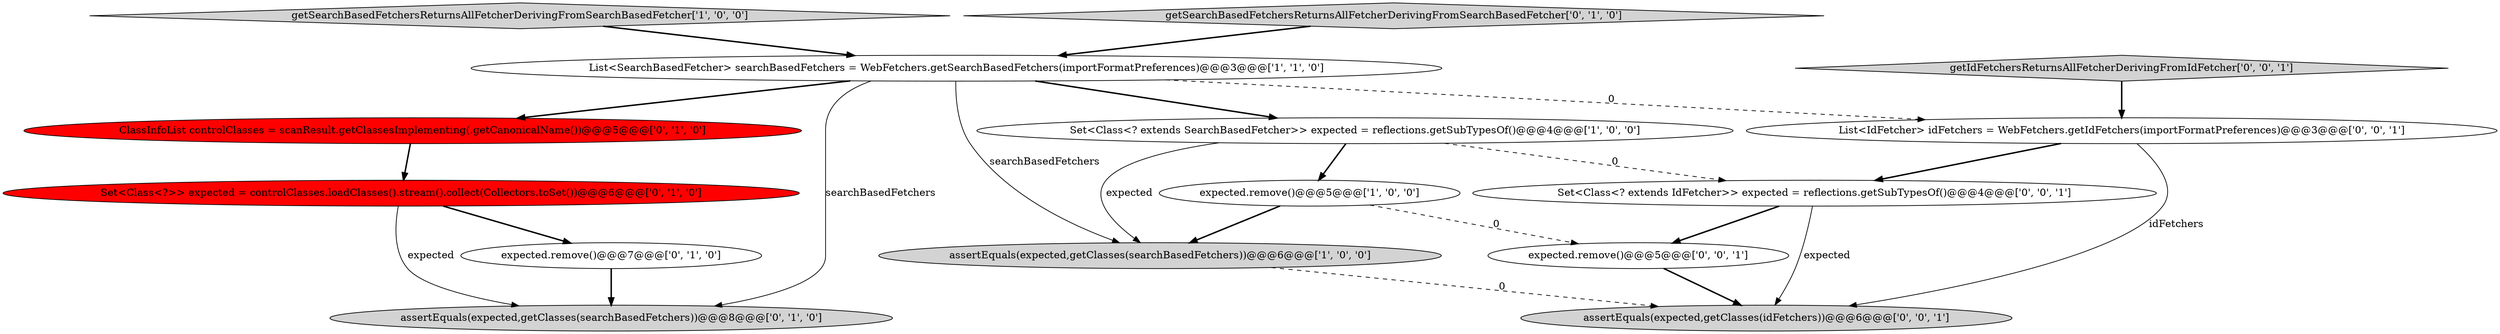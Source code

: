 digraph {
2 [style = filled, label = "List<SearchBasedFetcher> searchBasedFetchers = WebFetchers.getSearchBasedFetchers(importFormatPreferences)@@@3@@@['1', '1', '0']", fillcolor = white, shape = ellipse image = "AAA0AAABBB1BBB"];
4 [style = filled, label = "getSearchBasedFetchersReturnsAllFetcherDerivingFromSearchBasedFetcher['1', '0', '0']", fillcolor = lightgray, shape = diamond image = "AAA0AAABBB1BBB"];
9 [style = filled, label = "getSearchBasedFetchersReturnsAllFetcherDerivingFromSearchBasedFetcher['0', '1', '0']", fillcolor = lightgray, shape = diamond image = "AAA0AAABBB2BBB"];
1 [style = filled, label = "Set<Class<? extends SearchBasedFetcher>> expected = reflections.getSubTypesOf()@@@4@@@['1', '0', '0']", fillcolor = white, shape = ellipse image = "AAA0AAABBB1BBB"];
10 [style = filled, label = "List<IdFetcher> idFetchers = WebFetchers.getIdFetchers(importFormatPreferences)@@@3@@@['0', '0', '1']", fillcolor = white, shape = ellipse image = "AAA0AAABBB3BBB"];
14 [style = filled, label = "expected.remove()@@@5@@@['0', '0', '1']", fillcolor = white, shape = ellipse image = "AAA0AAABBB3BBB"];
7 [style = filled, label = "assertEquals(expected,getClasses(searchBasedFetchers))@@@8@@@['0', '1', '0']", fillcolor = lightgray, shape = ellipse image = "AAA0AAABBB2BBB"];
8 [style = filled, label = "expected.remove()@@@7@@@['0', '1', '0']", fillcolor = white, shape = ellipse image = "AAA0AAABBB2BBB"];
5 [style = filled, label = "Set<Class<?>> expected = controlClasses.loadClasses().stream().collect(Collectors.toSet())@@@6@@@['0', '1', '0']", fillcolor = red, shape = ellipse image = "AAA1AAABBB2BBB"];
6 [style = filled, label = "ClassInfoList controlClasses = scanResult.getClassesImplementing(.getCanonicalName())@@@5@@@['0', '1', '0']", fillcolor = red, shape = ellipse image = "AAA1AAABBB2BBB"];
0 [style = filled, label = "expected.remove()@@@5@@@['1', '0', '0']", fillcolor = white, shape = ellipse image = "AAA0AAABBB1BBB"];
11 [style = filled, label = "assertEquals(expected,getClasses(idFetchers))@@@6@@@['0', '0', '1']", fillcolor = lightgray, shape = ellipse image = "AAA0AAABBB3BBB"];
13 [style = filled, label = "Set<Class<? extends IdFetcher>> expected = reflections.getSubTypesOf()@@@4@@@['0', '0', '1']", fillcolor = white, shape = ellipse image = "AAA0AAABBB3BBB"];
3 [style = filled, label = "assertEquals(expected,getClasses(searchBasedFetchers))@@@6@@@['1', '0', '0']", fillcolor = lightgray, shape = ellipse image = "AAA0AAABBB1BBB"];
12 [style = filled, label = "getIdFetchersReturnsAllFetcherDerivingFromIdFetcher['0', '0', '1']", fillcolor = lightgray, shape = diamond image = "AAA0AAABBB3BBB"];
0->3 [style = bold, label=""];
5->8 [style = bold, label=""];
9->2 [style = bold, label=""];
2->6 [style = bold, label=""];
2->1 [style = bold, label=""];
5->7 [style = solid, label="expected"];
13->11 [style = solid, label="expected"];
1->0 [style = bold, label=""];
4->2 [style = bold, label=""];
2->10 [style = dashed, label="0"];
8->7 [style = bold, label=""];
1->3 [style = solid, label="expected"];
2->7 [style = solid, label="searchBasedFetchers"];
1->13 [style = dashed, label="0"];
0->14 [style = dashed, label="0"];
6->5 [style = bold, label=""];
12->10 [style = bold, label=""];
10->13 [style = bold, label=""];
2->3 [style = solid, label="searchBasedFetchers"];
10->11 [style = solid, label="idFetchers"];
14->11 [style = bold, label=""];
13->14 [style = bold, label=""];
3->11 [style = dashed, label="0"];
}
